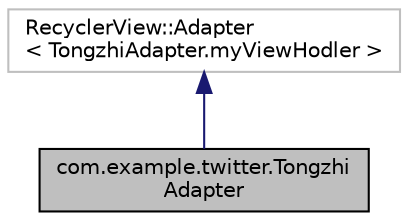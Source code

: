 digraph "com.example.twitter.TongzhiAdapter"
{
  edge [fontname="Helvetica",fontsize="10",labelfontname="Helvetica",labelfontsize="10"];
  node [fontname="Helvetica",fontsize="10",shape=record];
  Node2 [label="com.example.twitter.Tongzhi\lAdapter",height=0.2,width=0.4,color="black", fillcolor="grey75", style="filled", fontcolor="black"];
  Node3 -> Node2 [dir="back",color="midnightblue",fontsize="10",style="solid"];
  Node3 [label="RecyclerView::Adapter\l\< TongzhiAdapter.myViewHodler \>",height=0.2,width=0.4,color="grey75", fillcolor="white", style="filled"];
}
